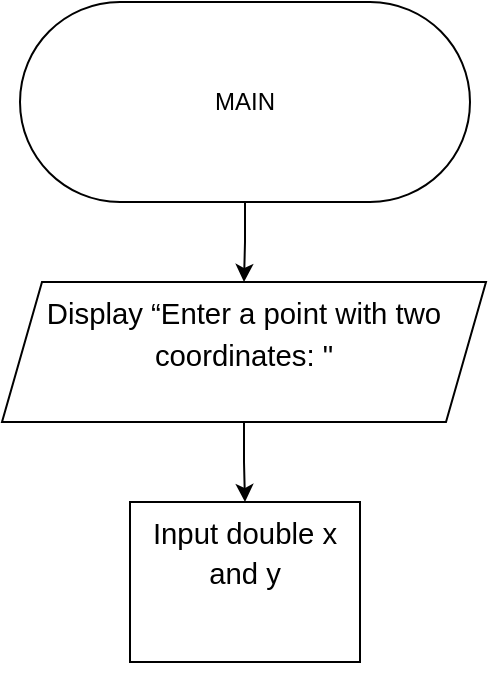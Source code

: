 <mxfile version="24.8.4">
  <diagram name="Page-1" id="Xmy_bfo--NzPwHFVNVoX">
    <mxGraphModel dx="1162" dy="257" grid="1" gridSize="10" guides="1" tooltips="1" connect="1" arrows="1" fold="1" page="1" pageScale="1" pageWidth="850" pageHeight="1100" math="0" shadow="0">
      <root>
        <mxCell id="0" />
        <mxCell id="1" parent="0" />
        <mxCell id="OESnaehbrKkbTBoyaZxh-6" value="" style="edgeStyle=orthogonalEdgeStyle;rounded=0;orthogonalLoop=1;jettySize=auto;html=1;" edge="1" parent="1" source="OESnaehbrKkbTBoyaZxh-1" target="OESnaehbrKkbTBoyaZxh-5">
          <mxGeometry relative="1" as="geometry" />
        </mxCell>
        <mxCell id="OESnaehbrKkbTBoyaZxh-1" value="MAIN" style="html=1;dashed=0;whiteSpace=wrap;shape=mxgraph.dfd.start" vertex="1" parent="1">
          <mxGeometry x="313" y="90" width="225" height="100" as="geometry" />
        </mxCell>
        <mxCell id="OESnaehbrKkbTBoyaZxh-8" value="" style="edgeStyle=orthogonalEdgeStyle;rounded=0;orthogonalLoop=1;jettySize=auto;html=1;" edge="1" parent="1" source="OESnaehbrKkbTBoyaZxh-5" target="OESnaehbrKkbTBoyaZxh-7">
          <mxGeometry relative="1" as="geometry" />
        </mxCell>
        <mxCell id="OESnaehbrKkbTBoyaZxh-5" value="&lt;span id=&quot;docs-internal-guid-79f6720f-7fff-9220-8c9a-621f9f29709a&quot;&gt;&lt;p style=&quot;line-height:1.38;margin-top:0pt;margin-bottom:0pt;&quot; dir=&quot;ltr&quot;&gt;&lt;span style=&quot;font-size: 11pt; font-family: Arial, sans-serif; background-color: transparent; font-variant-numeric: normal; font-variant-east-asian: normal; font-variant-alternates: normal; font-variant-position: normal; vertical-align: baseline; white-space-collapse: preserve;&quot;&gt;Display “Enter a point with two coordinates: &quot;&lt;/span&gt;&lt;/p&gt;&lt;div&gt;&lt;span style=&quot;font-size: 11pt; font-family: Arial, sans-serif; background-color: transparent; font-variant-numeric: normal; font-variant-east-asian: normal; font-variant-alternates: normal; font-variant-position: normal; vertical-align: baseline; white-space-collapse: preserve;&quot;&gt;&lt;br&gt;&lt;/span&gt;&lt;/div&gt;&lt;/span&gt;" style="shape=parallelogram;perimeter=parallelogramPerimeter;whiteSpace=wrap;html=1;fixedSize=1;dashed=0;" vertex="1" parent="1">
          <mxGeometry x="304" y="230" width="242" height="70" as="geometry" />
        </mxCell>
        <mxCell id="OESnaehbrKkbTBoyaZxh-7" value="&#xa;&lt;b id=&quot;docs-internal-guid-3ef1fd1e-7fff-e142-fefd-f881a01b7fa4&quot; style=&quot;font-weight:normal;&quot;&gt;&lt;p style=&quot;line-height:1.38;margin-top:0pt;margin-bottom:0pt;&quot; dir=&quot;ltr&quot;&gt;&lt;span style=&quot;font-size:11pt;font-family:Arial,sans-serif;color:#000000;background-color:transparent;font-weight:400;font-style:normal;font-variant:normal;text-decoration:none;vertical-align:baseline;white-space:pre;white-space:pre-wrap;&quot;&gt;Input double x and y&lt;/span&gt;&lt;/p&gt;&lt;/b&gt;&lt;br class=&quot;Apple-interchange-newline&quot;&gt;&#xa;&#xa;" style="whiteSpace=wrap;html=1;dashed=0;" vertex="1" parent="1">
          <mxGeometry x="368" y="340" width="115" height="80" as="geometry" />
        </mxCell>
      </root>
    </mxGraphModel>
  </diagram>
</mxfile>

